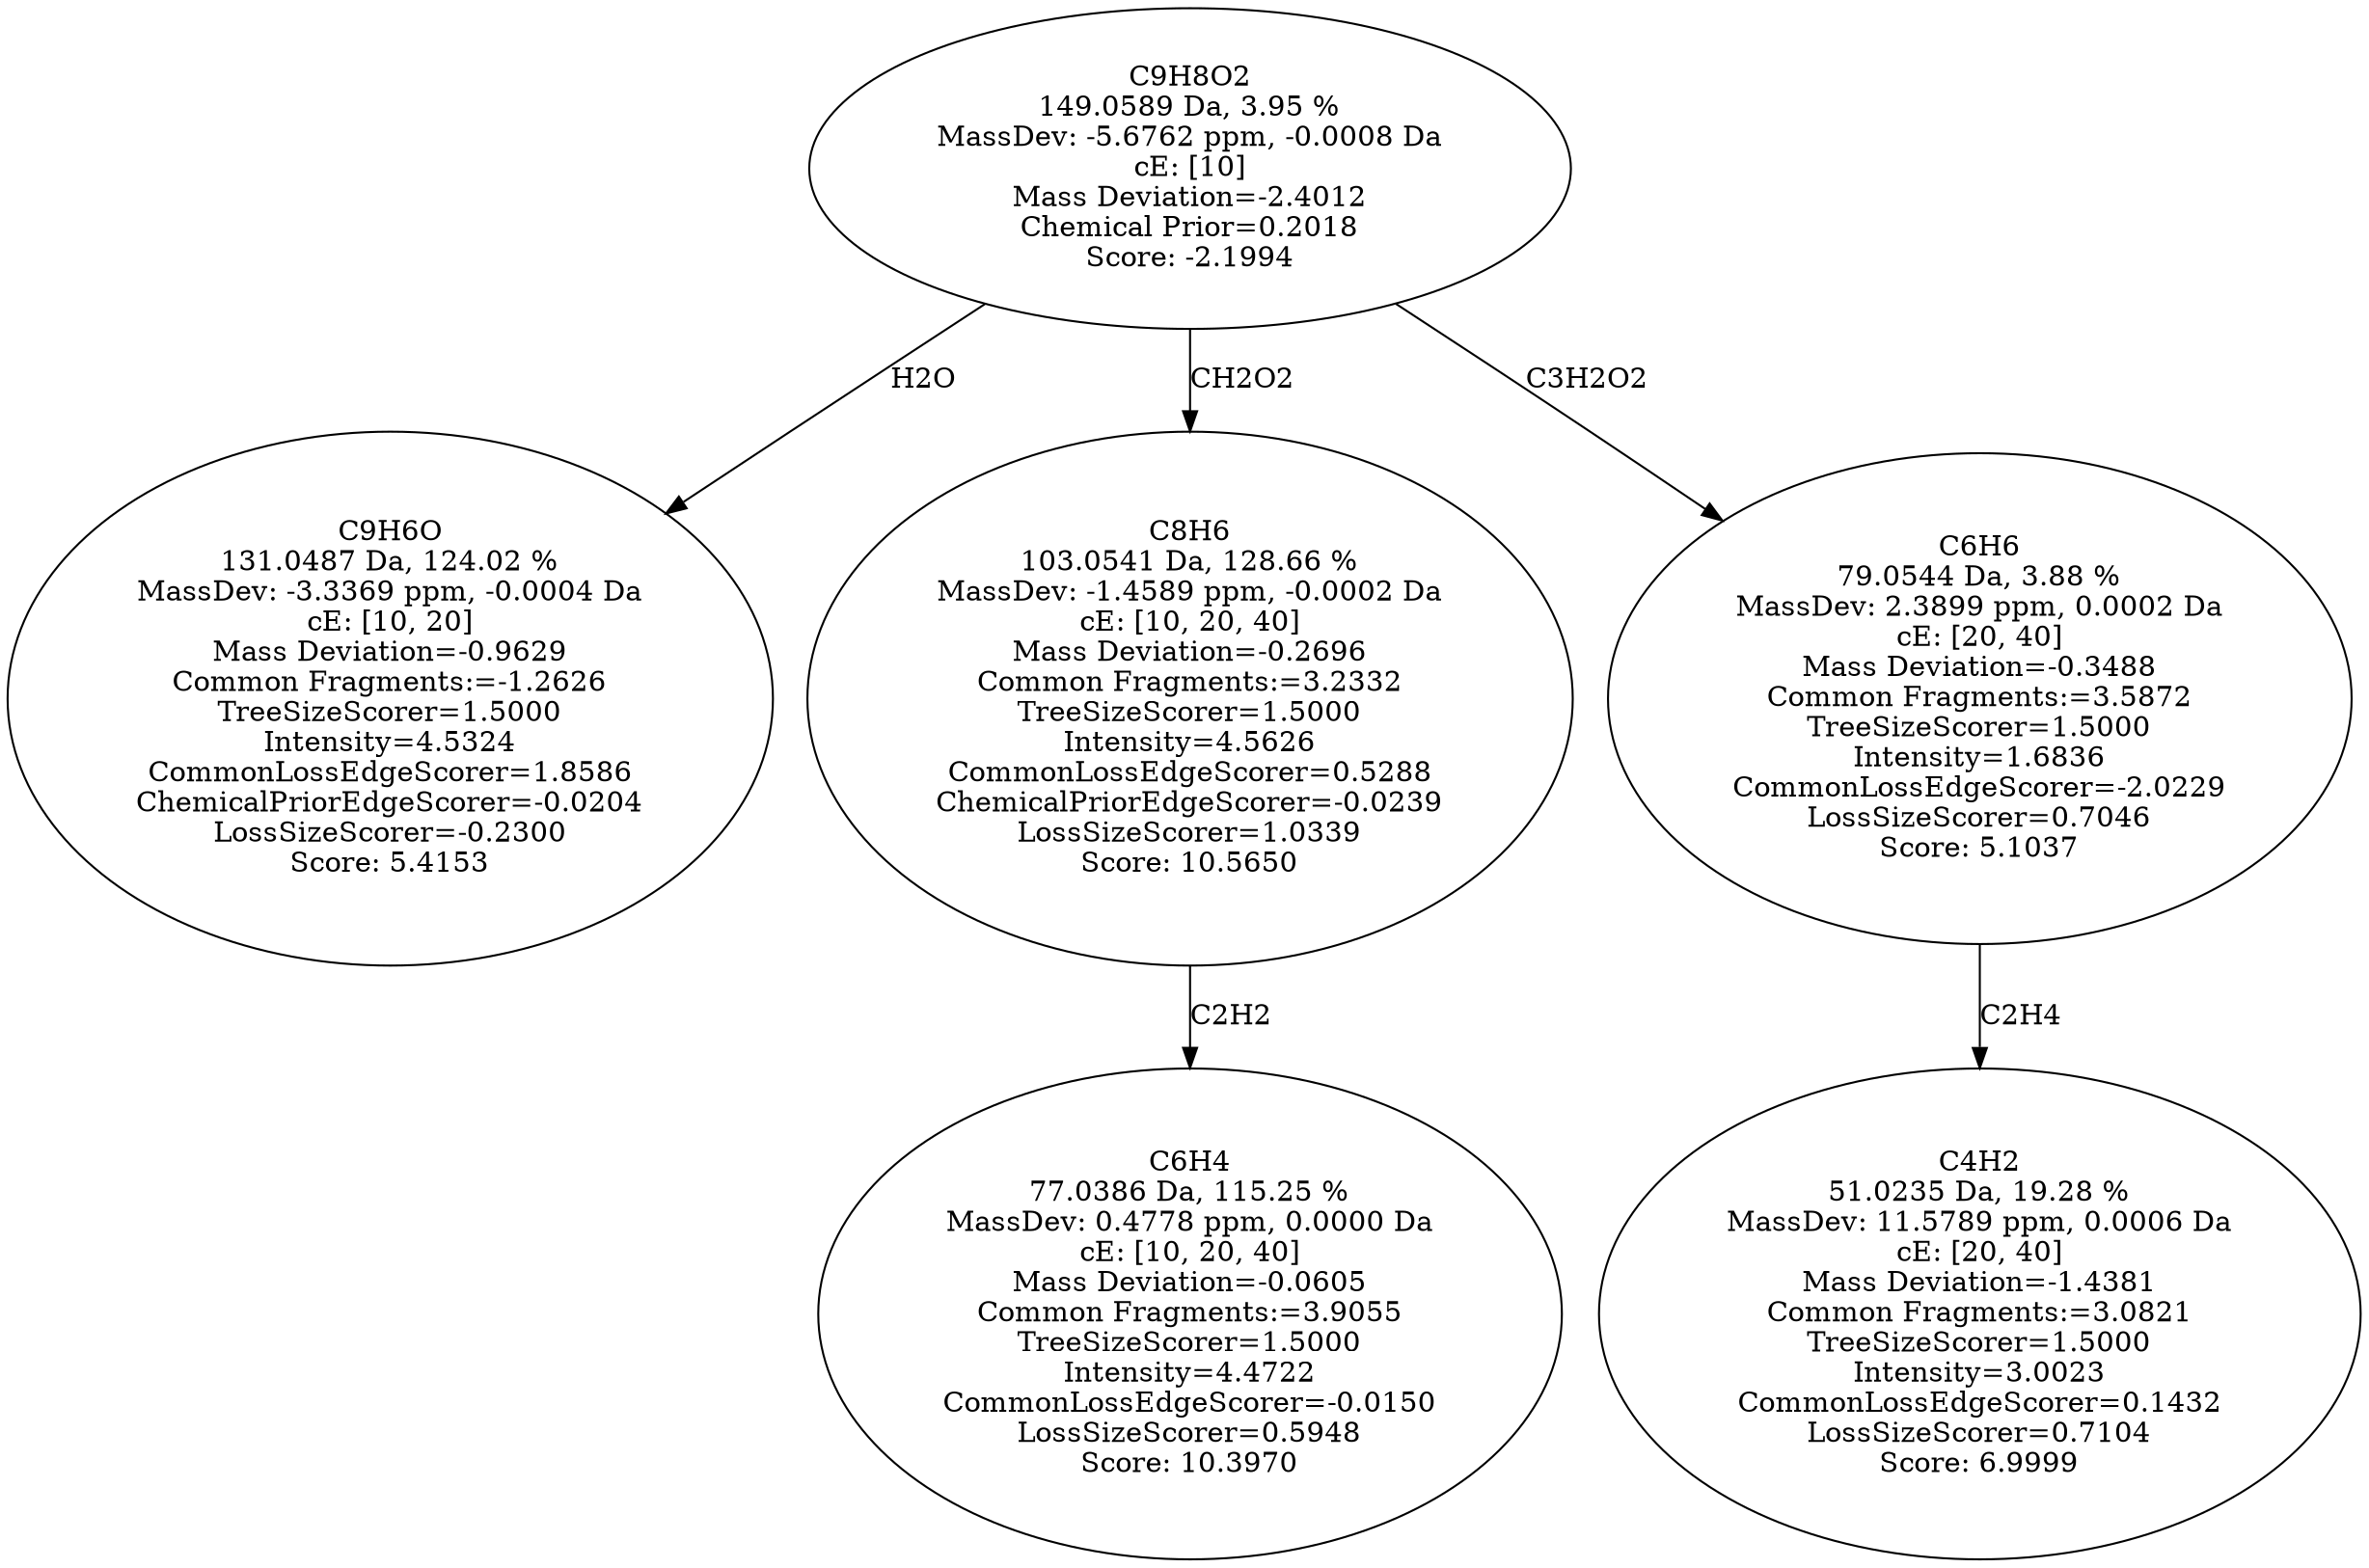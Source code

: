 strict digraph {
v1 [label="C9H6O\n131.0487 Da, 124.02 %\nMassDev: -3.3369 ppm, -0.0004 Da\ncE: [10, 20]\nMass Deviation=-0.9629\nCommon Fragments:=-1.2626\nTreeSizeScorer=1.5000\nIntensity=4.5324\nCommonLossEdgeScorer=1.8586\nChemicalPriorEdgeScorer=-0.0204\nLossSizeScorer=-0.2300\nScore: 5.4153"];
v2 [label="C6H4\n77.0386 Da, 115.25 %\nMassDev: 0.4778 ppm, 0.0000 Da\ncE: [10, 20, 40]\nMass Deviation=-0.0605\nCommon Fragments:=3.9055\nTreeSizeScorer=1.5000\nIntensity=4.4722\nCommonLossEdgeScorer=-0.0150\nLossSizeScorer=0.5948\nScore: 10.3970"];
v3 [label="C8H6\n103.0541 Da, 128.66 %\nMassDev: -1.4589 ppm, -0.0002 Da\ncE: [10, 20, 40]\nMass Deviation=-0.2696\nCommon Fragments:=3.2332\nTreeSizeScorer=1.5000\nIntensity=4.5626\nCommonLossEdgeScorer=0.5288\nChemicalPriorEdgeScorer=-0.0239\nLossSizeScorer=1.0339\nScore: 10.5650"];
v4 [label="C4H2\n51.0235 Da, 19.28 %\nMassDev: 11.5789 ppm, 0.0006 Da\ncE: [20, 40]\nMass Deviation=-1.4381\nCommon Fragments:=3.0821\nTreeSizeScorer=1.5000\nIntensity=3.0023\nCommonLossEdgeScorer=0.1432\nLossSizeScorer=0.7104\nScore: 6.9999"];
v5 [label="C6H6\n79.0544 Da, 3.88 %\nMassDev: 2.3899 ppm, 0.0002 Da\ncE: [20, 40]\nMass Deviation=-0.3488\nCommon Fragments:=3.5872\nTreeSizeScorer=1.5000\nIntensity=1.6836\nCommonLossEdgeScorer=-2.0229\nLossSizeScorer=0.7046\nScore: 5.1037"];
v6 [label="C9H8O2\n149.0589 Da, 3.95 %\nMassDev: -5.6762 ppm, -0.0008 Da\ncE: [10]\nMass Deviation=-2.4012\nChemical Prior=0.2018\nScore: -2.1994"];
v6 -> v1 [label="H2O"];
v3 -> v2 [label="C2H2"];
v6 -> v3 [label="CH2O2"];
v5 -> v4 [label="C2H4"];
v6 -> v5 [label="C3H2O2"];
}
